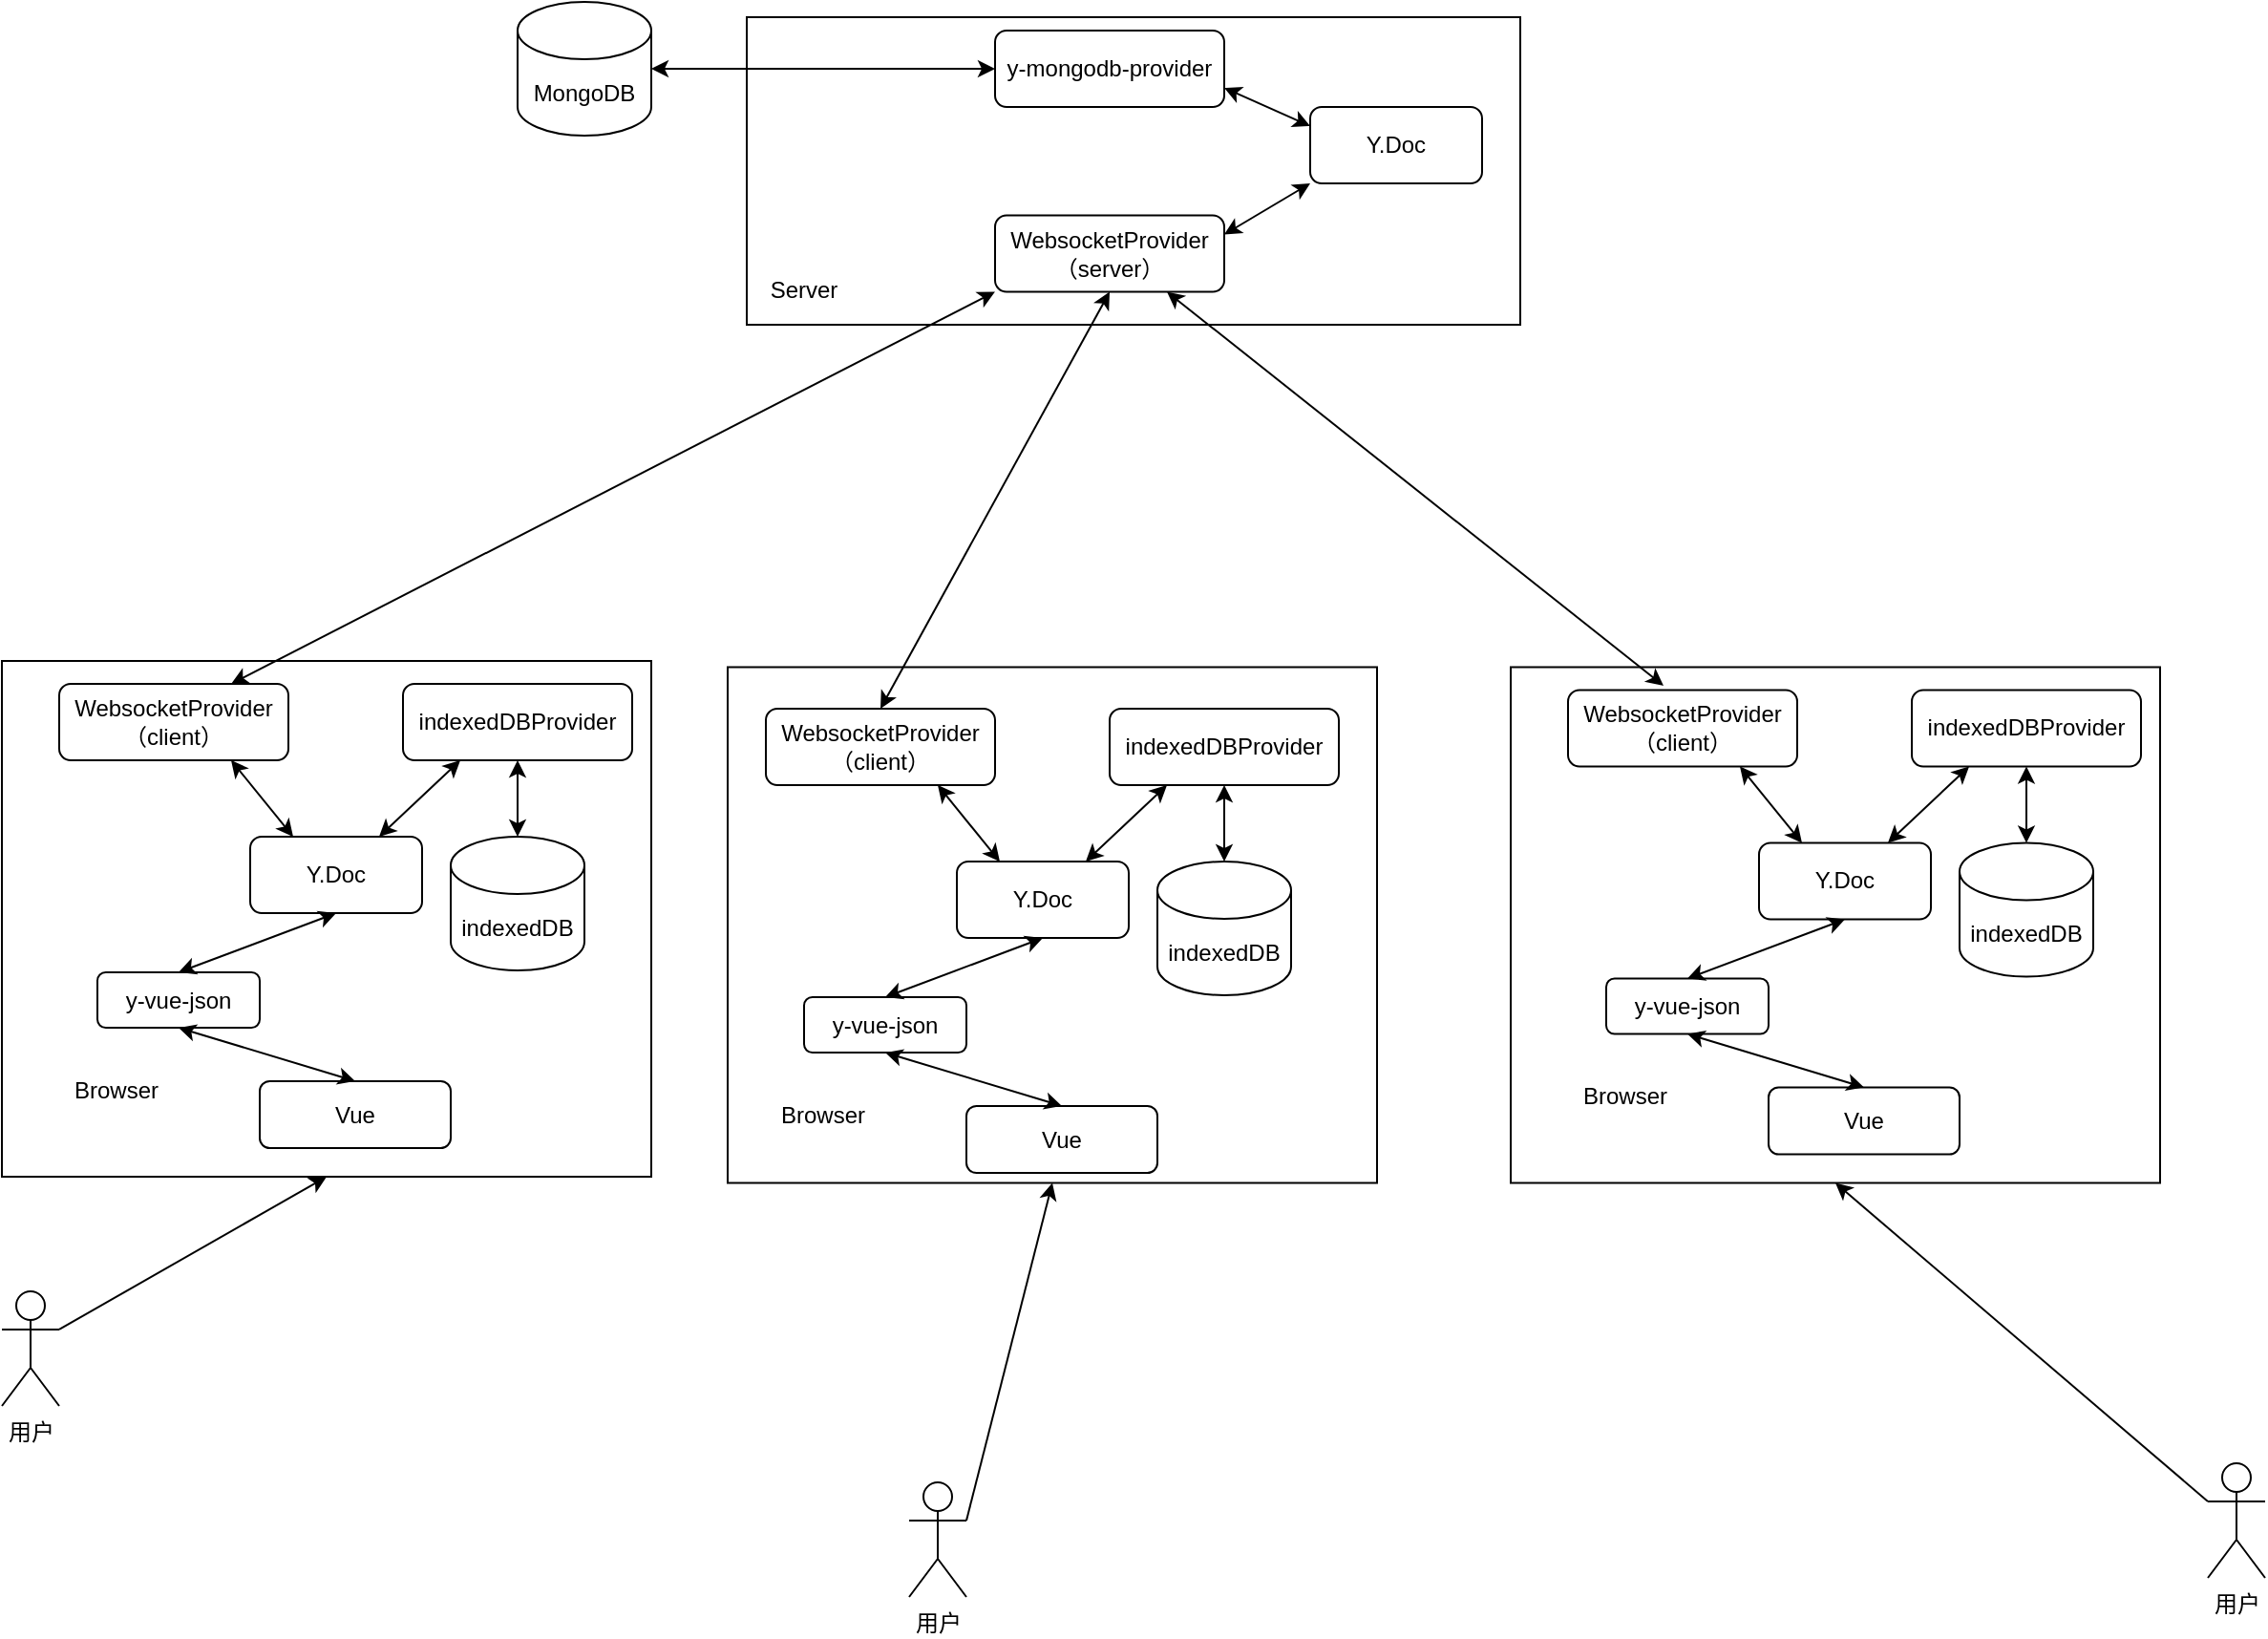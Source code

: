<mxfile version="22.0.8" type="github">
  <diagram name="第 1 页" id="rUooTt0-r2ajHS1L5pvV">
    <mxGraphModel dx="420" dy="1150" grid="1" gridSize="10" guides="1" tooltips="1" connect="1" arrows="1" fold="1" page="1" pageScale="1" pageWidth="827" pageHeight="1169" math="0" shadow="0">
      <root>
        <mxCell id="0" />
        <mxCell id="1" parent="0" />
        <mxCell id="NHMH0d2KJpOCK29Jr06_-1" value="" style="rounded=0;whiteSpace=wrap;html=1;" vertex="1" parent="1">
          <mxGeometry x="2050" y="735" width="340" height="270" as="geometry" />
        </mxCell>
        <mxCell id="NHMH0d2KJpOCK29Jr06_-2" value="Browser" style="text;html=1;strokeColor=none;fillColor=none;align=center;verticalAlign=middle;whiteSpace=wrap;rounded=0;" vertex="1" parent="1">
          <mxGeometry x="2080" y="945" width="60" height="30" as="geometry" />
        </mxCell>
        <mxCell id="NHMH0d2KJpOCK29Jr06_-3" value="用户" style="shape=umlActor;verticalLabelPosition=bottom;verticalAlign=top;html=1;outlineConnect=0;" vertex="1" parent="1">
          <mxGeometry x="2050" y="1065" width="30" height="60" as="geometry" />
        </mxCell>
        <mxCell id="NHMH0d2KJpOCK29Jr06_-4" value="" style="endArrow=classic;html=1;rounded=0;exitX=1;exitY=0.333;exitDx=0;exitDy=0;exitPerimeter=0;entryX=0.5;entryY=1;entryDx=0;entryDy=0;" edge="1" parent="1" source="NHMH0d2KJpOCK29Jr06_-3" target="NHMH0d2KJpOCK29Jr06_-1">
          <mxGeometry width="50" height="50" relative="1" as="geometry">
            <mxPoint x="2490" y="827" as="sourcePoint" />
            <mxPoint x="2540" y="777" as="targetPoint" />
          </mxGeometry>
        </mxCell>
        <mxCell id="NHMH0d2KJpOCK29Jr06_-5" value="WebsocketProvider&lt;br&gt;（client）" style="rounded=1;whiteSpace=wrap;html=1;" vertex="1" parent="1">
          <mxGeometry x="2080" y="747" width="120" height="40" as="geometry" />
        </mxCell>
        <mxCell id="NHMH0d2KJpOCK29Jr06_-6" value="Y.Doc" style="rounded=1;whiteSpace=wrap;html=1;" vertex="1" parent="1">
          <mxGeometry x="2180" y="827" width="90" height="40" as="geometry" />
        </mxCell>
        <mxCell id="NHMH0d2KJpOCK29Jr06_-7" value="indexedDBProvider" style="rounded=1;whiteSpace=wrap;html=1;" vertex="1" parent="1">
          <mxGeometry x="2260" y="747" width="120" height="40" as="geometry" />
        </mxCell>
        <mxCell id="NHMH0d2KJpOCK29Jr06_-8" value="indexedDB" style="shape=cylinder3;whiteSpace=wrap;html=1;boundedLbl=1;backgroundOutline=1;size=15;" vertex="1" parent="1">
          <mxGeometry x="2285" y="827" width="70" height="70" as="geometry" />
        </mxCell>
        <mxCell id="NHMH0d2KJpOCK29Jr06_-9" value="" style="endArrow=classic;startArrow=classic;html=1;rounded=0;exitX=0.5;exitY=0;exitDx=0;exitDy=0;exitPerimeter=0;entryX=0.5;entryY=1;entryDx=0;entryDy=0;" edge="1" parent="1" source="NHMH0d2KJpOCK29Jr06_-8" target="NHMH0d2KJpOCK29Jr06_-7">
          <mxGeometry width="50" height="50" relative="1" as="geometry">
            <mxPoint x="2490" y="827" as="sourcePoint" />
            <mxPoint x="2540" y="777" as="targetPoint" />
          </mxGeometry>
        </mxCell>
        <mxCell id="NHMH0d2KJpOCK29Jr06_-10" value="" style="endArrow=classic;startArrow=classic;html=1;rounded=0;exitX=0.25;exitY=0;exitDx=0;exitDy=0;entryX=0.75;entryY=1;entryDx=0;entryDy=0;" edge="1" parent="1" source="NHMH0d2KJpOCK29Jr06_-6" target="NHMH0d2KJpOCK29Jr06_-5">
          <mxGeometry width="50" height="50" relative="1" as="geometry">
            <mxPoint x="2440" y="827" as="sourcePoint" />
            <mxPoint x="2490" y="777" as="targetPoint" />
          </mxGeometry>
        </mxCell>
        <mxCell id="NHMH0d2KJpOCK29Jr06_-11" value="" style="endArrow=classic;startArrow=classic;html=1;rounded=0;exitX=0.75;exitY=0;exitDx=0;exitDy=0;entryX=0.25;entryY=1;entryDx=0;entryDy=0;" edge="1" parent="1" source="NHMH0d2KJpOCK29Jr06_-6" target="NHMH0d2KJpOCK29Jr06_-7">
          <mxGeometry width="50" height="50" relative="1" as="geometry">
            <mxPoint x="2490" y="827" as="sourcePoint" />
            <mxPoint x="2540" y="777" as="targetPoint" />
          </mxGeometry>
        </mxCell>
        <mxCell id="NHMH0d2KJpOCK29Jr06_-12" value="" style="rounded=0;whiteSpace=wrap;html=1;" vertex="1" parent="1">
          <mxGeometry x="2440" y="398" width="405" height="161" as="geometry" />
        </mxCell>
        <mxCell id="NHMH0d2KJpOCK29Jr06_-13" value="Server" style="text;html=1;strokeColor=none;fillColor=none;align=center;verticalAlign=middle;whiteSpace=wrap;rounded=0;" vertex="1" parent="1">
          <mxGeometry x="2440" y="526.25" width="60" height="30" as="geometry" />
        </mxCell>
        <mxCell id="NHMH0d2KJpOCK29Jr06_-14" value="WebsocketProvider&lt;br style=&quot;border-color: var(--border-color);&quot;&gt;（server）" style="rounded=1;whiteSpace=wrap;html=1;" vertex="1" parent="1">
          <mxGeometry x="2570" y="501.75" width="120" height="40" as="geometry" />
        </mxCell>
        <mxCell id="NHMH0d2KJpOCK29Jr06_-15" value="Y.Doc" style="rounded=1;whiteSpace=wrap;html=1;" vertex="1" parent="1">
          <mxGeometry x="2735" y="445" width="90" height="40" as="geometry" />
        </mxCell>
        <mxCell id="NHMH0d2KJpOCK29Jr06_-16" value="y-mongodb-provider" style="rounded=1;whiteSpace=wrap;html=1;" vertex="1" parent="1">
          <mxGeometry x="2570" y="405" width="120" height="40" as="geometry" />
        </mxCell>
        <mxCell id="NHMH0d2KJpOCK29Jr06_-17" value="" style="endArrow=classic;startArrow=classic;html=1;rounded=0;exitX=0.75;exitY=0;exitDx=0;exitDy=0;entryX=0;entryY=1;entryDx=0;entryDy=0;" edge="1" parent="1" source="NHMH0d2KJpOCK29Jr06_-5" target="NHMH0d2KJpOCK29Jr06_-14">
          <mxGeometry width="50" height="50" relative="1" as="geometry">
            <mxPoint x="2530" y="759" as="sourcePoint" />
            <mxPoint x="2640" y="552" as="targetPoint" />
          </mxGeometry>
        </mxCell>
        <mxCell id="NHMH0d2KJpOCK29Jr06_-18" value="" style="endArrow=classic;startArrow=classic;html=1;rounded=0;exitX=1;exitY=0.25;exitDx=0;exitDy=0;entryX=0;entryY=1;entryDx=0;entryDy=0;" edge="1" parent="1" source="NHMH0d2KJpOCK29Jr06_-14" target="NHMH0d2KJpOCK29Jr06_-15">
          <mxGeometry width="50" height="50" relative="1" as="geometry">
            <mxPoint x="2630" y="625" as="sourcePoint" />
            <mxPoint x="2680" y="575" as="targetPoint" />
          </mxGeometry>
        </mxCell>
        <mxCell id="NHMH0d2KJpOCK29Jr06_-19" value="" style="endArrow=classic;startArrow=classic;html=1;rounded=0;exitX=1;exitY=0.75;exitDx=0;exitDy=0;entryX=0;entryY=0.25;entryDx=0;entryDy=0;" edge="1" parent="1" source="NHMH0d2KJpOCK29Jr06_-16" target="NHMH0d2KJpOCK29Jr06_-15">
          <mxGeometry width="50" height="50" relative="1" as="geometry">
            <mxPoint x="2700" y="522" as="sourcePoint" />
            <mxPoint x="2745" y="495" as="targetPoint" />
          </mxGeometry>
        </mxCell>
        <mxCell id="NHMH0d2KJpOCK29Jr06_-20" value="" style="rounded=0;whiteSpace=wrap;html=1;" vertex="1" parent="1">
          <mxGeometry x="2430" y="738.25" width="340" height="270" as="geometry" />
        </mxCell>
        <mxCell id="NHMH0d2KJpOCK29Jr06_-21" value="" style="endArrow=classic;startArrow=classic;html=1;rounded=0;exitX=0.5;exitY=0;exitDx=0;exitDy=0;entryX=0.5;entryY=1;entryDx=0;entryDy=0;" edge="1" parent="1" source="NHMH0d2KJpOCK29Jr06_-31" target="NHMH0d2KJpOCK29Jr06_-14">
          <mxGeometry width="50" height="50" relative="1" as="geometry">
            <mxPoint x="2520" y="749" as="sourcePoint" />
            <mxPoint x="2800" y="575" as="targetPoint" />
          </mxGeometry>
        </mxCell>
        <mxCell id="NHMH0d2KJpOCK29Jr06_-22" value="MongoDB" style="shape=cylinder3;whiteSpace=wrap;html=1;boundedLbl=1;backgroundOutline=1;size=15;" vertex="1" parent="1">
          <mxGeometry x="2320" y="390" width="70" height="70" as="geometry" />
        </mxCell>
        <mxCell id="NHMH0d2KJpOCK29Jr06_-23" value="" style="endArrow=classic;startArrow=classic;html=1;rounded=0;entryX=0;entryY=0.5;entryDx=0;entryDy=0;" edge="1" parent="1" source="NHMH0d2KJpOCK29Jr06_-22" target="NHMH0d2KJpOCK29Jr06_-16">
          <mxGeometry width="50" height="50" relative="1" as="geometry">
            <mxPoint x="2550" y="625" as="sourcePoint" />
            <mxPoint x="2600" y="575" as="targetPoint" />
          </mxGeometry>
        </mxCell>
        <mxCell id="NHMH0d2KJpOCK29Jr06_-24" value="Vue" style="rounded=1;whiteSpace=wrap;html=1;" vertex="1" parent="1">
          <mxGeometry x="2185" y="955" width="100" height="35" as="geometry" />
        </mxCell>
        <mxCell id="NHMH0d2KJpOCK29Jr06_-25" value="y-vue-json" style="rounded=1;whiteSpace=wrap;html=1;" vertex="1" parent="1">
          <mxGeometry x="2100" y="898" width="85" height="29" as="geometry" />
        </mxCell>
        <mxCell id="NHMH0d2KJpOCK29Jr06_-26" value="" style="endArrow=classic;startArrow=classic;html=1;rounded=0;exitX=0.5;exitY=0;exitDx=0;exitDy=0;entryX=0.5;entryY=1;entryDx=0;entryDy=0;" edge="1" parent="1" source="NHMH0d2KJpOCK29Jr06_-25" target="NHMH0d2KJpOCK29Jr06_-6">
          <mxGeometry width="50" height="50" relative="1" as="geometry">
            <mxPoint x="2500" y="775" as="sourcePoint" />
            <mxPoint x="2550" y="725" as="targetPoint" />
          </mxGeometry>
        </mxCell>
        <mxCell id="NHMH0d2KJpOCK29Jr06_-27" value="" style="endArrow=classic;startArrow=classic;html=1;rounded=0;exitX=0.5;exitY=1;exitDx=0;exitDy=0;entryX=0.5;entryY=0;entryDx=0;entryDy=0;" edge="1" parent="1" source="NHMH0d2KJpOCK29Jr06_-25" target="NHMH0d2KJpOCK29Jr06_-24">
          <mxGeometry width="50" height="50" relative="1" as="geometry">
            <mxPoint x="2153" y="908" as="sourcePoint" />
            <mxPoint x="2235" y="877" as="targetPoint" />
          </mxGeometry>
        </mxCell>
        <mxCell id="NHMH0d2KJpOCK29Jr06_-28" value="Browser" style="text;html=1;strokeColor=none;fillColor=none;align=center;verticalAlign=middle;whiteSpace=wrap;rounded=0;" vertex="1" parent="1">
          <mxGeometry x="2450" y="958" width="60" height="30" as="geometry" />
        </mxCell>
        <mxCell id="NHMH0d2KJpOCK29Jr06_-29" value="用户" style="shape=umlActor;verticalLabelPosition=bottom;verticalAlign=top;html=1;outlineConnect=0;" vertex="1" parent="1">
          <mxGeometry x="2525" y="1165" width="30" height="60" as="geometry" />
        </mxCell>
        <mxCell id="NHMH0d2KJpOCK29Jr06_-30" value="" style="endArrow=classic;html=1;rounded=0;exitX=1;exitY=0.333;exitDx=0;exitDy=0;exitPerimeter=0;entryX=0.5;entryY=1;entryDx=0;entryDy=0;" edge="1" parent="1" source="NHMH0d2KJpOCK29Jr06_-29" target="NHMH0d2KJpOCK29Jr06_-20">
          <mxGeometry width="50" height="50" relative="1" as="geometry">
            <mxPoint x="2860" y="840" as="sourcePoint" />
            <mxPoint x="2910" y="790" as="targetPoint" />
          </mxGeometry>
        </mxCell>
        <mxCell id="NHMH0d2KJpOCK29Jr06_-31" value="WebsocketProvider&lt;br&gt;（client）" style="rounded=1;whiteSpace=wrap;html=1;" vertex="1" parent="1">
          <mxGeometry x="2450" y="760" width="120" height="40" as="geometry" />
        </mxCell>
        <mxCell id="NHMH0d2KJpOCK29Jr06_-32" value="Y.Doc" style="rounded=1;whiteSpace=wrap;html=1;" vertex="1" parent="1">
          <mxGeometry x="2550" y="840" width="90" height="40" as="geometry" />
        </mxCell>
        <mxCell id="NHMH0d2KJpOCK29Jr06_-33" value="" style="rounded=0;whiteSpace=wrap;html=1;" vertex="1" parent="1">
          <mxGeometry x="2840" y="738.25" width="340" height="270" as="geometry" />
        </mxCell>
        <mxCell id="NHMH0d2KJpOCK29Jr06_-34" value="indexedDBProvider" style="rounded=1;whiteSpace=wrap;html=1;" vertex="1" parent="1">
          <mxGeometry x="2630" y="760" width="120" height="40" as="geometry" />
        </mxCell>
        <mxCell id="NHMH0d2KJpOCK29Jr06_-35" value="indexedDB" style="shape=cylinder3;whiteSpace=wrap;html=1;boundedLbl=1;backgroundOutline=1;size=15;" vertex="1" parent="1">
          <mxGeometry x="2655" y="840" width="70" height="70" as="geometry" />
        </mxCell>
        <mxCell id="NHMH0d2KJpOCK29Jr06_-36" value="" style="endArrow=classic;startArrow=classic;html=1;rounded=0;exitX=0.5;exitY=0;exitDx=0;exitDy=0;entryX=0.75;entryY=1;entryDx=0;entryDy=0;" edge="1" parent="1" target="NHMH0d2KJpOCK29Jr06_-14">
          <mxGeometry width="50" height="50" relative="1" as="geometry">
            <mxPoint x="2920" y="748" as="sourcePoint" />
            <mxPoint x="2640" y="552" as="targetPoint" />
          </mxGeometry>
        </mxCell>
        <mxCell id="NHMH0d2KJpOCK29Jr06_-37" value="" style="endArrow=classic;startArrow=classic;html=1;rounded=0;exitX=0.5;exitY=0;exitDx=0;exitDy=0;exitPerimeter=0;entryX=0.5;entryY=1;entryDx=0;entryDy=0;" edge="1" parent="1" source="NHMH0d2KJpOCK29Jr06_-35" target="NHMH0d2KJpOCK29Jr06_-34">
          <mxGeometry width="50" height="50" relative="1" as="geometry">
            <mxPoint x="2860" y="840" as="sourcePoint" />
            <mxPoint x="2910" y="790" as="targetPoint" />
          </mxGeometry>
        </mxCell>
        <mxCell id="NHMH0d2KJpOCK29Jr06_-38" value="" style="endArrow=classic;startArrow=classic;html=1;rounded=0;exitX=0.25;exitY=0;exitDx=0;exitDy=0;entryX=0.75;entryY=1;entryDx=0;entryDy=0;" edge="1" parent="1" source="NHMH0d2KJpOCK29Jr06_-32" target="NHMH0d2KJpOCK29Jr06_-31">
          <mxGeometry width="50" height="50" relative="1" as="geometry">
            <mxPoint x="2810" y="840" as="sourcePoint" />
            <mxPoint x="2860" y="790" as="targetPoint" />
          </mxGeometry>
        </mxCell>
        <mxCell id="NHMH0d2KJpOCK29Jr06_-39" value="" style="endArrow=classic;startArrow=classic;html=1;rounded=0;exitX=0.75;exitY=0;exitDx=0;exitDy=0;entryX=0.25;entryY=1;entryDx=0;entryDy=0;" edge="1" parent="1" source="NHMH0d2KJpOCK29Jr06_-32" target="NHMH0d2KJpOCK29Jr06_-34">
          <mxGeometry width="50" height="50" relative="1" as="geometry">
            <mxPoint x="2860" y="840" as="sourcePoint" />
            <mxPoint x="2910" y="790" as="targetPoint" />
          </mxGeometry>
        </mxCell>
        <mxCell id="NHMH0d2KJpOCK29Jr06_-40" value="Vue" style="rounded=1;whiteSpace=wrap;html=1;" vertex="1" parent="1">
          <mxGeometry x="2555" y="968" width="100" height="35" as="geometry" />
        </mxCell>
        <mxCell id="NHMH0d2KJpOCK29Jr06_-41" value="y-vue-json" style="rounded=1;whiteSpace=wrap;html=1;" vertex="1" parent="1">
          <mxGeometry x="2470" y="911" width="85" height="29" as="geometry" />
        </mxCell>
        <mxCell id="NHMH0d2KJpOCK29Jr06_-42" value="" style="endArrow=classic;startArrow=classic;html=1;rounded=0;exitX=0.5;exitY=0;exitDx=0;exitDy=0;entryX=0.5;entryY=1;entryDx=0;entryDy=0;" edge="1" parent="1" source="NHMH0d2KJpOCK29Jr06_-41" target="NHMH0d2KJpOCK29Jr06_-32">
          <mxGeometry width="50" height="50" relative="1" as="geometry">
            <mxPoint x="2870" y="788" as="sourcePoint" />
            <mxPoint x="2920" y="738" as="targetPoint" />
          </mxGeometry>
        </mxCell>
        <mxCell id="NHMH0d2KJpOCK29Jr06_-43" value="" style="endArrow=classic;startArrow=classic;html=1;rounded=0;exitX=0.5;exitY=1;exitDx=0;exitDy=0;entryX=0.5;entryY=0;entryDx=0;entryDy=0;" edge="1" parent="1" source="NHMH0d2KJpOCK29Jr06_-41" target="NHMH0d2KJpOCK29Jr06_-40">
          <mxGeometry width="50" height="50" relative="1" as="geometry">
            <mxPoint x="2523" y="921" as="sourcePoint" />
            <mxPoint x="2605" y="890" as="targetPoint" />
          </mxGeometry>
        </mxCell>
        <mxCell id="NHMH0d2KJpOCK29Jr06_-44" value="Browser" style="text;html=1;strokeColor=none;fillColor=none;align=center;verticalAlign=middle;whiteSpace=wrap;rounded=0;" vertex="1" parent="1">
          <mxGeometry x="2870" y="948.25" width="60" height="30" as="geometry" />
        </mxCell>
        <mxCell id="NHMH0d2KJpOCK29Jr06_-45" value="用户" style="shape=umlActor;verticalLabelPosition=bottom;verticalAlign=top;html=1;outlineConnect=0;" vertex="1" parent="1">
          <mxGeometry x="3205" y="1155" width="30" height="60" as="geometry" />
        </mxCell>
        <mxCell id="NHMH0d2KJpOCK29Jr06_-46" value="" style="endArrow=classic;html=1;rounded=0;exitX=0;exitY=0.333;exitDx=0;exitDy=0;exitPerimeter=0;entryX=0.5;entryY=1;entryDx=0;entryDy=0;" edge="1" parent="1" source="NHMH0d2KJpOCK29Jr06_-45" target="NHMH0d2KJpOCK29Jr06_-33">
          <mxGeometry width="50" height="50" relative="1" as="geometry">
            <mxPoint x="3280" y="830.25" as="sourcePoint" />
            <mxPoint x="3330" y="780.25" as="targetPoint" />
          </mxGeometry>
        </mxCell>
        <mxCell id="NHMH0d2KJpOCK29Jr06_-47" value="WebsocketProvider&lt;br&gt;（client）" style="rounded=1;whiteSpace=wrap;html=1;" vertex="1" parent="1">
          <mxGeometry x="2870" y="750.25" width="120" height="40" as="geometry" />
        </mxCell>
        <mxCell id="NHMH0d2KJpOCK29Jr06_-48" value="Y.Doc" style="rounded=1;whiteSpace=wrap;html=1;" vertex="1" parent="1">
          <mxGeometry x="2970" y="830.25" width="90" height="40" as="geometry" />
        </mxCell>
        <mxCell id="NHMH0d2KJpOCK29Jr06_-49" value="indexedDBProvider" style="rounded=1;whiteSpace=wrap;html=1;" vertex="1" parent="1">
          <mxGeometry x="3050" y="750.25" width="120" height="40" as="geometry" />
        </mxCell>
        <mxCell id="NHMH0d2KJpOCK29Jr06_-50" value="indexedDB" style="shape=cylinder3;whiteSpace=wrap;html=1;boundedLbl=1;backgroundOutline=1;size=15;" vertex="1" parent="1">
          <mxGeometry x="3075" y="830.25" width="70" height="70" as="geometry" />
        </mxCell>
        <mxCell id="NHMH0d2KJpOCK29Jr06_-51" value="" style="endArrow=classic;startArrow=classic;html=1;rounded=0;exitX=0.5;exitY=0;exitDx=0;exitDy=0;exitPerimeter=0;entryX=0.5;entryY=1;entryDx=0;entryDy=0;" edge="1" parent="1" source="NHMH0d2KJpOCK29Jr06_-50" target="NHMH0d2KJpOCK29Jr06_-49">
          <mxGeometry width="50" height="50" relative="1" as="geometry">
            <mxPoint x="3280" y="830.25" as="sourcePoint" />
            <mxPoint x="3330" y="780.25" as="targetPoint" />
          </mxGeometry>
        </mxCell>
        <mxCell id="NHMH0d2KJpOCK29Jr06_-52" value="" style="endArrow=classic;startArrow=classic;html=1;rounded=0;exitX=0.25;exitY=0;exitDx=0;exitDy=0;entryX=0.75;entryY=1;entryDx=0;entryDy=0;" edge="1" parent="1" source="NHMH0d2KJpOCK29Jr06_-48" target="NHMH0d2KJpOCK29Jr06_-47">
          <mxGeometry width="50" height="50" relative="1" as="geometry">
            <mxPoint x="3230" y="830.25" as="sourcePoint" />
            <mxPoint x="3280" y="780.25" as="targetPoint" />
          </mxGeometry>
        </mxCell>
        <mxCell id="NHMH0d2KJpOCK29Jr06_-53" value="" style="endArrow=classic;startArrow=classic;html=1;rounded=0;exitX=0.75;exitY=0;exitDx=0;exitDy=0;entryX=0.25;entryY=1;entryDx=0;entryDy=0;" edge="1" parent="1" source="NHMH0d2KJpOCK29Jr06_-48" target="NHMH0d2KJpOCK29Jr06_-49">
          <mxGeometry width="50" height="50" relative="1" as="geometry">
            <mxPoint x="3280" y="830.25" as="sourcePoint" />
            <mxPoint x="3330" y="780.25" as="targetPoint" />
          </mxGeometry>
        </mxCell>
        <mxCell id="NHMH0d2KJpOCK29Jr06_-54" value="Vue" style="rounded=1;whiteSpace=wrap;html=1;" vertex="1" parent="1">
          <mxGeometry x="2975" y="958.25" width="100" height="35" as="geometry" />
        </mxCell>
        <mxCell id="NHMH0d2KJpOCK29Jr06_-55" value="y-vue-json" style="rounded=1;whiteSpace=wrap;html=1;" vertex="1" parent="1">
          <mxGeometry x="2890" y="901.25" width="85" height="29" as="geometry" />
        </mxCell>
        <mxCell id="NHMH0d2KJpOCK29Jr06_-56" value="" style="endArrow=classic;startArrow=classic;html=1;rounded=0;exitX=0.5;exitY=0;exitDx=0;exitDy=0;entryX=0.5;entryY=1;entryDx=0;entryDy=0;" edge="1" parent="1" source="NHMH0d2KJpOCK29Jr06_-55" target="NHMH0d2KJpOCK29Jr06_-48">
          <mxGeometry width="50" height="50" relative="1" as="geometry">
            <mxPoint x="3290" y="778.25" as="sourcePoint" />
            <mxPoint x="3340" y="728.25" as="targetPoint" />
          </mxGeometry>
        </mxCell>
        <mxCell id="NHMH0d2KJpOCK29Jr06_-57" value="" style="endArrow=classic;startArrow=classic;html=1;rounded=0;exitX=0.5;exitY=1;exitDx=0;exitDy=0;entryX=0.5;entryY=0;entryDx=0;entryDy=0;" edge="1" parent="1" source="NHMH0d2KJpOCK29Jr06_-55" target="NHMH0d2KJpOCK29Jr06_-54">
          <mxGeometry width="50" height="50" relative="1" as="geometry">
            <mxPoint x="2943" y="911.25" as="sourcePoint" />
            <mxPoint x="3025" y="880.25" as="targetPoint" />
          </mxGeometry>
        </mxCell>
      </root>
    </mxGraphModel>
  </diagram>
</mxfile>
